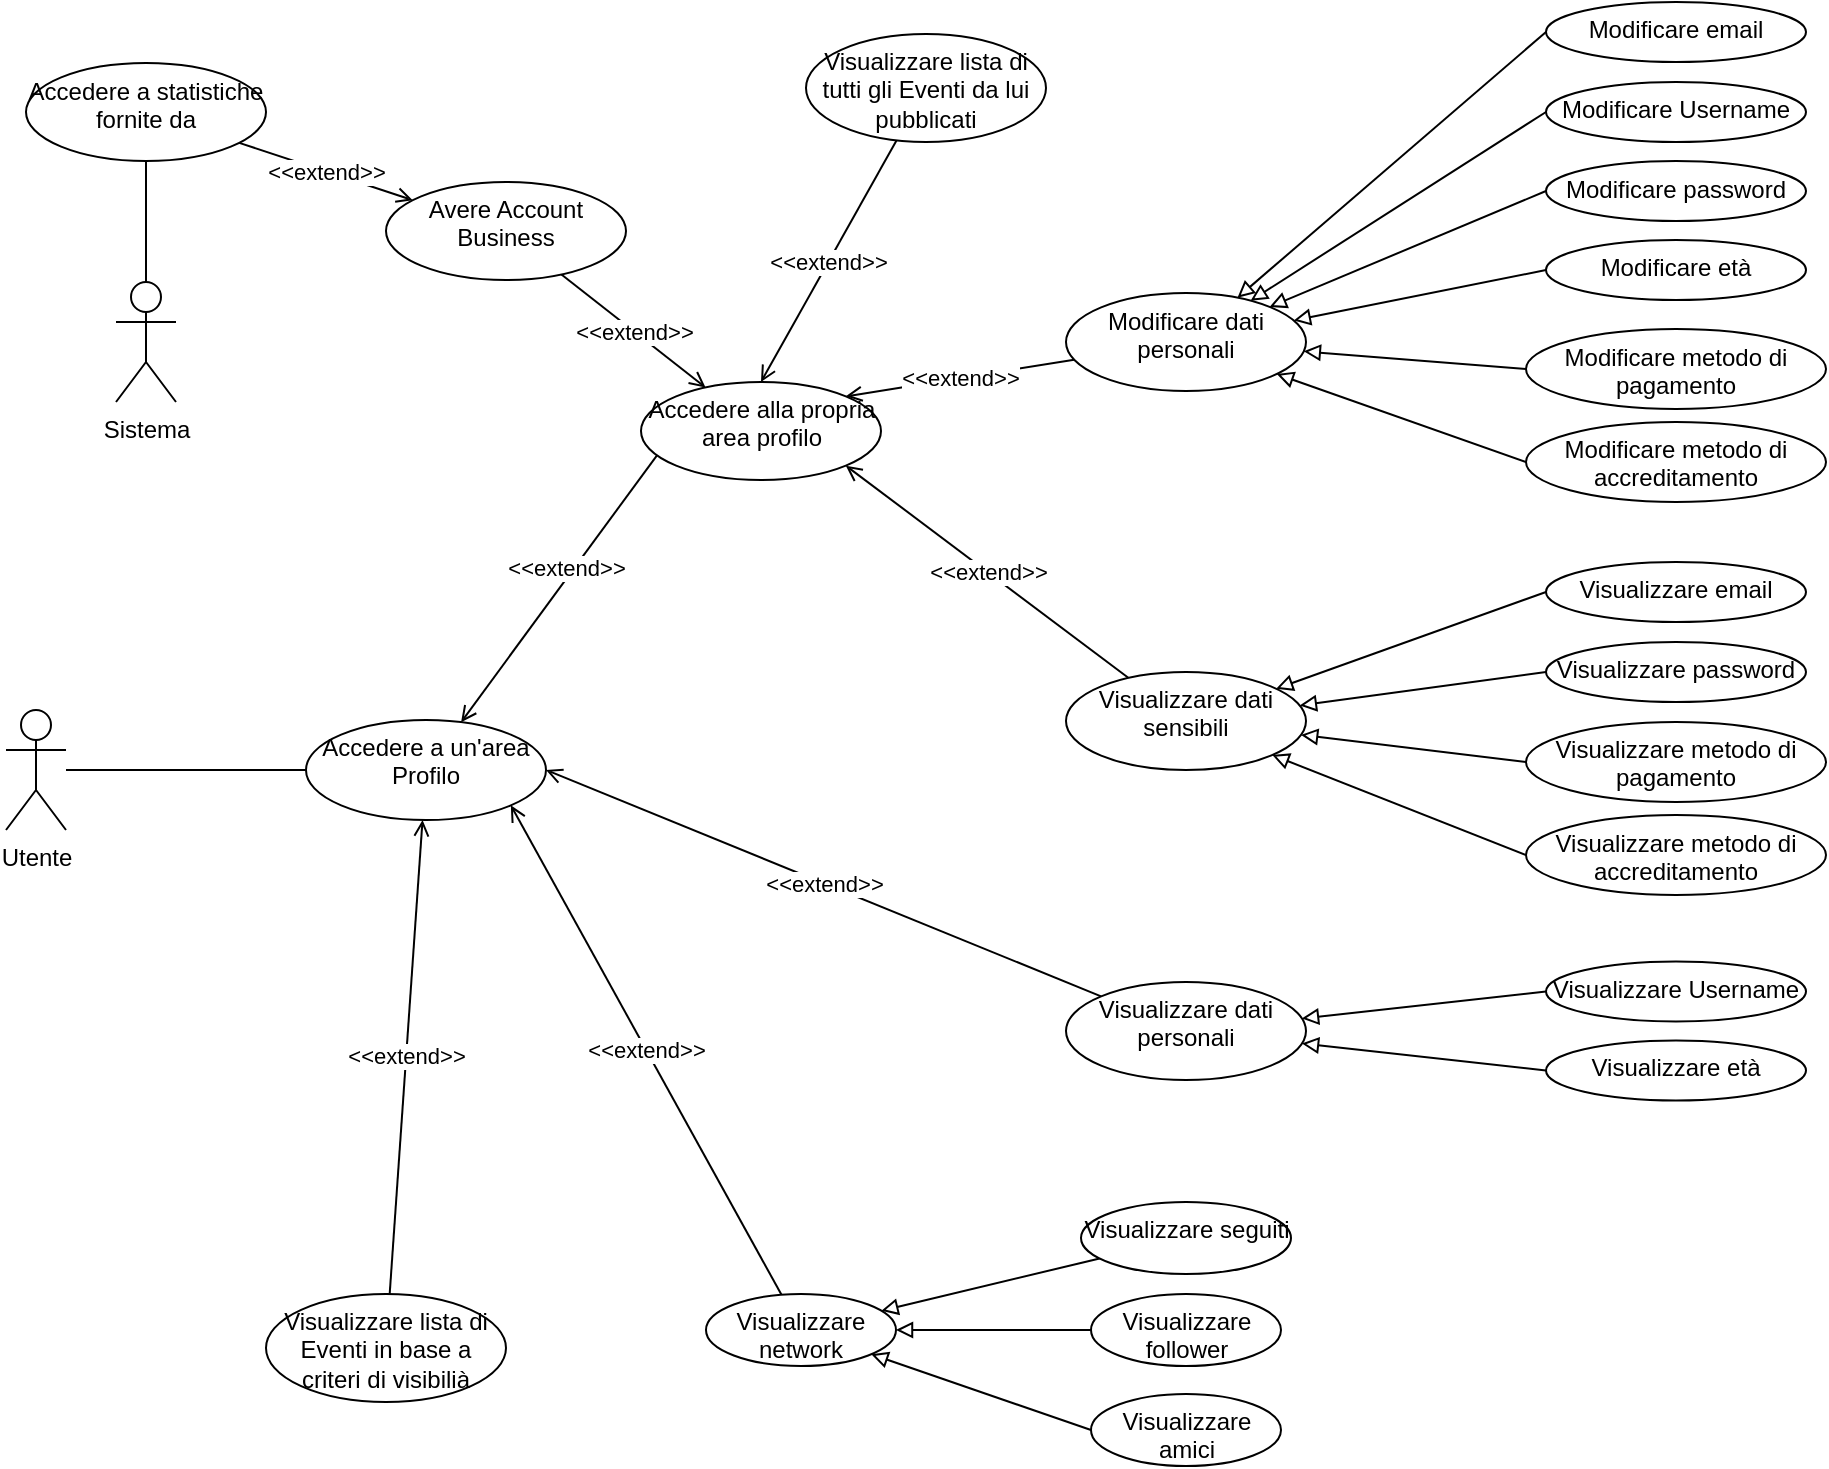 <mxfile version="20.5.1" type="device"><diagram id="Wr_0o4pmyE1bCCx7sjbi" name="Page-1"><mxGraphModel dx="1426" dy="769" grid="1" gridSize="10" guides="1" tooltips="1" connect="1" arrows="1" fold="1" page="1" pageScale="1" pageWidth="1169" pageHeight="827" math="0" shadow="0"><root><mxCell id="0"/><mxCell id="1" parent="0"/><mxCell id="iyFFHB_y0FC0StDA2iqr-3" value="" style="rounded=0;orthogonalLoop=1;jettySize=auto;html=1;endArrow=none;endFill=0;" parent="1" source="iyFFHB_y0FC0StDA2iqr-1" target="iyFFHB_y0FC0StDA2iqr-2" edge="1"><mxGeometry relative="1" as="geometry"/></mxCell><mxCell id="iyFFHB_y0FC0StDA2iqr-1" value="Utente" style="shape=umlActor;verticalLabelPosition=bottom;verticalAlign=top;html=1;" parent="1" vertex="1"><mxGeometry x="80" y="384" width="30" height="60" as="geometry"/></mxCell><mxCell id="iyFFHB_y0FC0StDA2iqr-21" style="edgeStyle=none;rounded=0;orthogonalLoop=1;jettySize=auto;html=1;endArrow=open;endFill=0;exitX=0.072;exitY=0.73;exitDx=0;exitDy=0;exitPerimeter=0;" parent="1" source="iyFFHB_y0FC0StDA2iqr-20" target="iyFFHB_y0FC0StDA2iqr-2" edge="1"><mxGeometry relative="1" as="geometry"/></mxCell><mxCell id="iyFFHB_y0FC0StDA2iqr-22" value="&amp;lt;&amp;lt;extend&amp;gt;&amp;gt;" style="edgeLabel;html=1;align=center;verticalAlign=middle;resizable=0;points=[];" parent="iyFFHB_y0FC0StDA2iqr-21" vertex="1" connectable="0"><mxGeometry x="-0.117" y="-3" relative="1" as="geometry"><mxPoint as="offset"/></mxGeometry></mxCell><mxCell id="TyvoUTfbR7GcYXZaCNUm-2" value="&amp;lt;&amp;lt;extend&amp;gt;&amp;gt;" style="edgeStyle=none;rounded=0;orthogonalLoop=1;jettySize=auto;html=1;endArrow=open;endFill=0;" parent="1" source="TyvoUTfbR7GcYXZaCNUm-1" target="iyFFHB_y0FC0StDA2iqr-2" edge="1"><mxGeometry relative="1" as="geometry"/></mxCell><mxCell id="iyFFHB_y0FC0StDA2iqr-2" value="Accedere a un'area Profilo" style="ellipse;whiteSpace=wrap;html=1;verticalAlign=top;" parent="1" vertex="1"><mxGeometry x="230" y="389" width="120" height="50" as="geometry"/></mxCell><mxCell id="iyFFHB_y0FC0StDA2iqr-15" value="&amp;lt;&amp;lt;extend&amp;gt;&amp;gt;" style="edgeStyle=none;rounded=0;orthogonalLoop=1;jettySize=auto;html=1;entryX=1;entryY=0.5;entryDx=0;entryDy=0;endArrow=open;endFill=0;" parent="1" source="iyFFHB_y0FC0StDA2iqr-4" target="iyFFHB_y0FC0StDA2iqr-2" edge="1"><mxGeometry relative="1" as="geometry"/></mxCell><mxCell id="iyFFHB_y0FC0StDA2iqr-53" value="" style="edgeStyle=none;rounded=0;orthogonalLoop=1;jettySize=auto;html=1;endArrow=block;endFill=0;exitX=0;exitY=0.5;exitDx=0;exitDy=0;" parent="1" source="iyFFHB_y0FC0StDA2iqr-47" target="iyFFHB_y0FC0StDA2iqr-4" edge="1"><mxGeometry relative="1" as="geometry"/></mxCell><mxCell id="iyFFHB_y0FC0StDA2iqr-54" value="" style="edgeStyle=none;rounded=0;orthogonalLoop=1;jettySize=auto;html=1;endArrow=block;endFill=0;exitX=0;exitY=0.5;exitDx=0;exitDy=0;" parent="1" source="iyFFHB_y0FC0StDA2iqr-48" target="iyFFHB_y0FC0StDA2iqr-4" edge="1"><mxGeometry relative="1" as="geometry"/></mxCell><mxCell id="iyFFHB_y0FC0StDA2iqr-4" value="Visualizzare dati personali" style="ellipse;whiteSpace=wrap;html=1;verticalAlign=top;" parent="1" vertex="1"><mxGeometry x="610" y="520" width="120" height="49" as="geometry"/></mxCell><mxCell id="iyFFHB_y0FC0StDA2iqr-9" value="" style="edgeStyle=none;rounded=0;orthogonalLoop=1;jettySize=auto;html=1;endArrow=block;endFill=0;" parent="1" source="iyFFHB_y0FC0StDA2iqr-8" target="iyFFHB_y0FC0StDA2iqr-5" edge="1"><mxGeometry relative="1" as="geometry"/></mxCell><mxCell id="iyFFHB_y0FC0StDA2iqr-11" value="" style="edgeStyle=none;rounded=0;orthogonalLoop=1;jettySize=auto;html=1;endArrow=block;endFill=0;" parent="1" source="iyFFHB_y0FC0StDA2iqr-10" target="iyFFHB_y0FC0StDA2iqr-5" edge="1"><mxGeometry relative="1" as="geometry"/></mxCell><mxCell id="iyFFHB_y0FC0StDA2iqr-13" style="edgeStyle=none;rounded=0;orthogonalLoop=1;jettySize=auto;html=1;endArrow=block;endFill=0;exitX=0;exitY=0.5;exitDx=0;exitDy=0;" parent="1" source="iyFFHB_y0FC0StDA2iqr-12" target="iyFFHB_y0FC0StDA2iqr-5" edge="1"><mxGeometry relative="1" as="geometry"/></mxCell><mxCell id="iyFFHB_y0FC0StDA2iqr-14" value="&amp;lt;&amp;lt;extend&amp;gt;&amp;gt;" style="edgeStyle=none;rounded=0;orthogonalLoop=1;jettySize=auto;html=1;entryX=1;entryY=1;entryDx=0;entryDy=0;endArrow=open;endFill=0;" parent="1" source="iyFFHB_y0FC0StDA2iqr-5" target="iyFFHB_y0FC0StDA2iqr-2" edge="1"><mxGeometry relative="1" as="geometry"/></mxCell><mxCell id="iyFFHB_y0FC0StDA2iqr-5" value="Visualizzare network" style="ellipse;whiteSpace=wrap;html=1;verticalAlign=top;" parent="1" vertex="1"><mxGeometry x="430" y="676" width="95" height="36" as="geometry"/></mxCell><mxCell id="iyFFHB_y0FC0StDA2iqr-8" value="Visualizzare seguiti" style="ellipse;whiteSpace=wrap;html=1;verticalAlign=top;" parent="1" vertex="1"><mxGeometry x="617.5" y="630" width="105" height="36" as="geometry"/></mxCell><mxCell id="iyFFHB_y0FC0StDA2iqr-10" value="Visualizzare follower" style="ellipse;whiteSpace=wrap;html=1;verticalAlign=top;" parent="1" vertex="1"><mxGeometry x="622.5" y="676" width="95" height="36" as="geometry"/></mxCell><mxCell id="iyFFHB_y0FC0StDA2iqr-12" value="Visualizzare amici" style="ellipse;whiteSpace=wrap;html=1;verticalAlign=top;" parent="1" vertex="1"><mxGeometry x="622.5" y="726" width="95" height="36" as="geometry"/></mxCell><mxCell id="enKxNZMThAY0B88247JO-2" value="&amp;lt;&amp;lt;extend&amp;gt;&amp;gt;" style="rounded=0;orthogonalLoop=1;jettySize=auto;html=1;endArrow=open;endFill=0;" edge="1" parent="1" source="enKxNZMThAY0B88247JO-1" target="iyFFHB_y0FC0StDA2iqr-20"><mxGeometry relative="1" as="geometry"/></mxCell><mxCell id="iyFFHB_y0FC0StDA2iqr-20" value="Accedere alla propria area profilo" style="ellipse;whiteSpace=wrap;html=1;verticalAlign=top;" parent="1" vertex="1"><mxGeometry x="397.5" y="220" width="120" height="49" as="geometry"/></mxCell><mxCell id="iyFFHB_y0FC0StDA2iqr-26" value="&amp;lt;&amp;lt;extend&amp;gt;&amp;gt;" style="edgeStyle=none;rounded=0;orthogonalLoop=1;jettySize=auto;html=1;entryX=1;entryY=1;entryDx=0;entryDy=0;endArrow=open;endFill=0;" parent="1" source="iyFFHB_y0FC0StDA2iqr-23" target="iyFFHB_y0FC0StDA2iqr-20" edge="1"><mxGeometry relative="1" as="geometry"/></mxCell><mxCell id="iyFFHB_y0FC0StDA2iqr-49" value="" style="edgeStyle=none;rounded=0;orthogonalLoop=1;jettySize=auto;html=1;endArrow=block;endFill=0;exitX=0;exitY=0.5;exitDx=0;exitDy=0;" parent="1" source="iyFFHB_y0FC0StDA2iqr-43" target="iyFFHB_y0FC0StDA2iqr-23" edge="1"><mxGeometry relative="1" as="geometry"/></mxCell><mxCell id="iyFFHB_y0FC0StDA2iqr-50" value="" style="edgeStyle=none;rounded=0;orthogonalLoop=1;jettySize=auto;html=1;endArrow=block;endFill=0;exitX=0;exitY=0.5;exitDx=0;exitDy=0;" parent="1" source="iyFFHB_y0FC0StDA2iqr-44" target="iyFFHB_y0FC0StDA2iqr-23" edge="1"><mxGeometry relative="1" as="geometry"/></mxCell><mxCell id="iyFFHB_y0FC0StDA2iqr-51" value="" style="edgeStyle=none;rounded=0;orthogonalLoop=1;jettySize=auto;html=1;endArrow=block;endFill=0;exitX=0;exitY=0.5;exitDx=0;exitDy=0;" parent="1" source="iyFFHB_y0FC0StDA2iqr-46" target="iyFFHB_y0FC0StDA2iqr-23" edge="1"><mxGeometry relative="1" as="geometry"/></mxCell><mxCell id="iyFFHB_y0FC0StDA2iqr-52" value="" style="edgeStyle=none;rounded=0;orthogonalLoop=1;jettySize=auto;html=1;endArrow=block;endFill=0;exitX=0;exitY=0.5;exitDx=0;exitDy=0;" parent="1" source="iyFFHB_y0FC0StDA2iqr-45" target="iyFFHB_y0FC0StDA2iqr-23" edge="1"><mxGeometry relative="1" as="geometry"/></mxCell><mxCell id="iyFFHB_y0FC0StDA2iqr-23" value="Visualizzare dati sensibili" style="ellipse;whiteSpace=wrap;html=1;verticalAlign=top;" parent="1" vertex="1"><mxGeometry x="610" y="365" width="120" height="49" as="geometry"/></mxCell><mxCell id="iyFFHB_y0FC0StDA2iqr-25" value="&amp;lt;&amp;lt;extend&amp;gt;&amp;gt;" style="edgeStyle=none;rounded=0;orthogonalLoop=1;jettySize=auto;html=1;entryX=1;entryY=0;entryDx=0;entryDy=0;endArrow=open;endFill=0;" parent="1" source="iyFFHB_y0FC0StDA2iqr-24" target="iyFFHB_y0FC0StDA2iqr-20" edge="1"><mxGeometry relative="1" as="geometry"/></mxCell><mxCell id="iyFFHB_y0FC0StDA2iqr-34" value="" style="edgeStyle=none;rounded=0;orthogonalLoop=1;jettySize=auto;html=1;endArrow=block;endFill=0;exitX=0;exitY=0.5;exitDx=0;exitDy=0;" parent="1" source="iyFFHB_y0FC0StDA2iqr-27" target="iyFFHB_y0FC0StDA2iqr-24" edge="1"><mxGeometry relative="1" as="geometry"/></mxCell><mxCell id="iyFFHB_y0FC0StDA2iqr-35" value="" style="edgeStyle=none;rounded=0;orthogonalLoop=1;jettySize=auto;html=1;endArrow=block;endFill=0;exitX=0;exitY=0.5;exitDx=0;exitDy=0;" parent="1" source="iyFFHB_y0FC0StDA2iqr-29" target="iyFFHB_y0FC0StDA2iqr-24" edge="1"><mxGeometry relative="1" as="geometry"/></mxCell><mxCell id="iyFFHB_y0FC0StDA2iqr-36" value="" style="edgeStyle=none;rounded=0;orthogonalLoop=1;jettySize=auto;html=1;endArrow=block;endFill=0;exitX=0;exitY=0.5;exitDx=0;exitDy=0;" parent="1" source="iyFFHB_y0FC0StDA2iqr-30" target="iyFFHB_y0FC0StDA2iqr-24" edge="1"><mxGeometry relative="1" as="geometry"/></mxCell><mxCell id="iyFFHB_y0FC0StDA2iqr-37" value="" style="edgeStyle=none;rounded=0;orthogonalLoop=1;jettySize=auto;html=1;endArrow=block;endFill=0;exitX=0;exitY=0.5;exitDx=0;exitDy=0;" parent="1" source="iyFFHB_y0FC0StDA2iqr-31" target="iyFFHB_y0FC0StDA2iqr-24" edge="1"><mxGeometry relative="1" as="geometry"/></mxCell><mxCell id="iyFFHB_y0FC0StDA2iqr-38" value="" style="edgeStyle=none;rounded=0;orthogonalLoop=1;jettySize=auto;html=1;endArrow=block;endFill=0;exitX=0;exitY=0.5;exitDx=0;exitDy=0;" parent="1" source="iyFFHB_y0FC0StDA2iqr-33" target="iyFFHB_y0FC0StDA2iqr-24" edge="1"><mxGeometry relative="1" as="geometry"/></mxCell><mxCell id="iyFFHB_y0FC0StDA2iqr-39" value="" style="edgeStyle=none;rounded=0;orthogonalLoop=1;jettySize=auto;html=1;endArrow=block;endFill=0;exitX=0;exitY=0.5;exitDx=0;exitDy=0;" parent="1" source="iyFFHB_y0FC0StDA2iqr-32" target="iyFFHB_y0FC0StDA2iqr-24" edge="1"><mxGeometry relative="1" as="geometry"/></mxCell><mxCell id="iyFFHB_y0FC0StDA2iqr-24" value="Modificare dati personali" style="ellipse;whiteSpace=wrap;html=1;verticalAlign=top;" parent="1" vertex="1"><mxGeometry x="610" y="175.5" width="120" height="49" as="geometry"/></mxCell><mxCell id="iyFFHB_y0FC0StDA2iqr-27" value="Modificare email" style="ellipse;whiteSpace=wrap;html=1;verticalAlign=top;" parent="1" vertex="1"><mxGeometry x="850" y="30" width="130" height="30" as="geometry"/></mxCell><mxCell id="iyFFHB_y0FC0StDA2iqr-29" value="Modificare Username" style="ellipse;whiteSpace=wrap;html=1;verticalAlign=top;" parent="1" vertex="1"><mxGeometry x="850" y="70" width="130" height="30" as="geometry"/></mxCell><mxCell id="iyFFHB_y0FC0StDA2iqr-30" value="Modificare password" style="ellipse;whiteSpace=wrap;html=1;verticalAlign=top;" parent="1" vertex="1"><mxGeometry x="850" y="109.5" width="130" height="30" as="geometry"/></mxCell><mxCell id="iyFFHB_y0FC0StDA2iqr-31" value="Modificare età" style="ellipse;whiteSpace=wrap;html=1;verticalAlign=top;" parent="1" vertex="1"><mxGeometry x="850" y="149" width="130" height="30" as="geometry"/></mxCell><mxCell id="iyFFHB_y0FC0StDA2iqr-32" value="Modificare metodo di accreditamento" style="ellipse;whiteSpace=wrap;html=1;verticalAlign=top;" parent="1" vertex="1"><mxGeometry x="840" y="240" width="150" height="40" as="geometry"/></mxCell><mxCell id="iyFFHB_y0FC0StDA2iqr-33" value="Modificare metodo di pagamento" style="ellipse;whiteSpace=wrap;html=1;verticalAlign=top;" parent="1" vertex="1"><mxGeometry x="840" y="193.5" width="150" height="40" as="geometry"/></mxCell><mxCell id="iyFFHB_y0FC0StDA2iqr-43" value="Visualizzare email" style="ellipse;whiteSpace=wrap;html=1;verticalAlign=top;" parent="1" vertex="1"><mxGeometry x="850" y="310" width="130" height="30" as="geometry"/></mxCell><mxCell id="iyFFHB_y0FC0StDA2iqr-44" value="Visualizzare password" style="ellipse;whiteSpace=wrap;html=1;verticalAlign=top;" parent="1" vertex="1"><mxGeometry x="850" y="350" width="130" height="30" as="geometry"/></mxCell><mxCell id="iyFFHB_y0FC0StDA2iqr-45" value="Visualizzare metodo di accreditamento" style="ellipse;whiteSpace=wrap;html=1;verticalAlign=top;" parent="1" vertex="1"><mxGeometry x="840" y="436.5" width="150" height="40" as="geometry"/></mxCell><mxCell id="iyFFHB_y0FC0StDA2iqr-46" value="Visualizzare metodo di pagamento" style="ellipse;whiteSpace=wrap;html=1;verticalAlign=top;" parent="1" vertex="1"><mxGeometry x="840" y="390" width="150" height="40" as="geometry"/></mxCell><mxCell id="iyFFHB_y0FC0StDA2iqr-47" value="Visualizzare Username" style="ellipse;whiteSpace=wrap;html=1;verticalAlign=top;" parent="1" vertex="1"><mxGeometry x="850" y="509.75" width="130" height="30" as="geometry"/></mxCell><mxCell id="iyFFHB_y0FC0StDA2iqr-48" value="Visualizzare età" style="ellipse;whiteSpace=wrap;html=1;verticalAlign=top;" parent="1" vertex="1"><mxGeometry x="850" y="549.25" width="130" height="30" as="geometry"/></mxCell><mxCell id="TyvoUTfbR7GcYXZaCNUm-1" value="Visualizzare lista di Eventi in base a criteri di visibilià" style="ellipse;whiteSpace=wrap;html=1;verticalAlign=top;" parent="1" vertex="1"><mxGeometry x="210" y="676" width="120" height="54" as="geometry"/></mxCell><mxCell id="YqtqDC-kLBVEq_zig7JY-3" value="&amp;lt;&amp;lt;extend&amp;gt;&amp;gt;" style="rounded=0;orthogonalLoop=1;jettySize=auto;html=1;entryX=0.5;entryY=0;entryDx=0;entryDy=0;endArrow=open;endFill=0;" parent="1" source="YqtqDC-kLBVEq_zig7JY-1" target="iyFFHB_y0FC0StDA2iqr-20" edge="1"><mxGeometry relative="1" as="geometry"/></mxCell><mxCell id="YqtqDC-kLBVEq_zig7JY-1" value="Visualizzare lista di tutti gli Eventi da lui pubblicati" style="ellipse;whiteSpace=wrap;html=1;verticalAlign=top;" parent="1" vertex="1"><mxGeometry x="480" y="46" width="120" height="54" as="geometry"/></mxCell><mxCell id="enKxNZMThAY0B88247JO-4" value="&amp;lt;&amp;lt;extend&amp;gt;&amp;gt;" style="edgeStyle=none;rounded=0;orthogonalLoop=1;jettySize=auto;html=1;endArrow=open;endFill=0;" edge="1" parent="1" source="enKxNZMThAY0B88247JO-3" target="enKxNZMThAY0B88247JO-1"><mxGeometry relative="1" as="geometry"/></mxCell><mxCell id="enKxNZMThAY0B88247JO-1" value="Avere Account Business" style="ellipse;whiteSpace=wrap;html=1;verticalAlign=top;" vertex="1" parent="1"><mxGeometry x="270" y="120" width="120" height="49" as="geometry"/></mxCell><mxCell id="enKxNZMThAY0B88247JO-6" style="edgeStyle=none;rounded=0;orthogonalLoop=1;jettySize=auto;html=1;entryX=0.5;entryY=0;entryDx=0;entryDy=0;entryPerimeter=0;endArrow=none;endFill=0;" edge="1" parent="1" source="enKxNZMThAY0B88247JO-3" target="enKxNZMThAY0B88247JO-5"><mxGeometry relative="1" as="geometry"/></mxCell><mxCell id="enKxNZMThAY0B88247JO-3" value="Accedere a statistiche fornite da" style="ellipse;whiteSpace=wrap;html=1;verticalAlign=top;" vertex="1" parent="1"><mxGeometry x="90" y="60.5" width="120" height="49" as="geometry"/></mxCell><mxCell id="enKxNZMThAY0B88247JO-5" value="Sistema" style="shape=umlActor;verticalLabelPosition=bottom;verticalAlign=top;html=1;" vertex="1" parent="1"><mxGeometry x="135" y="170" width="30" height="60" as="geometry"/></mxCell></root></mxGraphModel></diagram></mxfile>